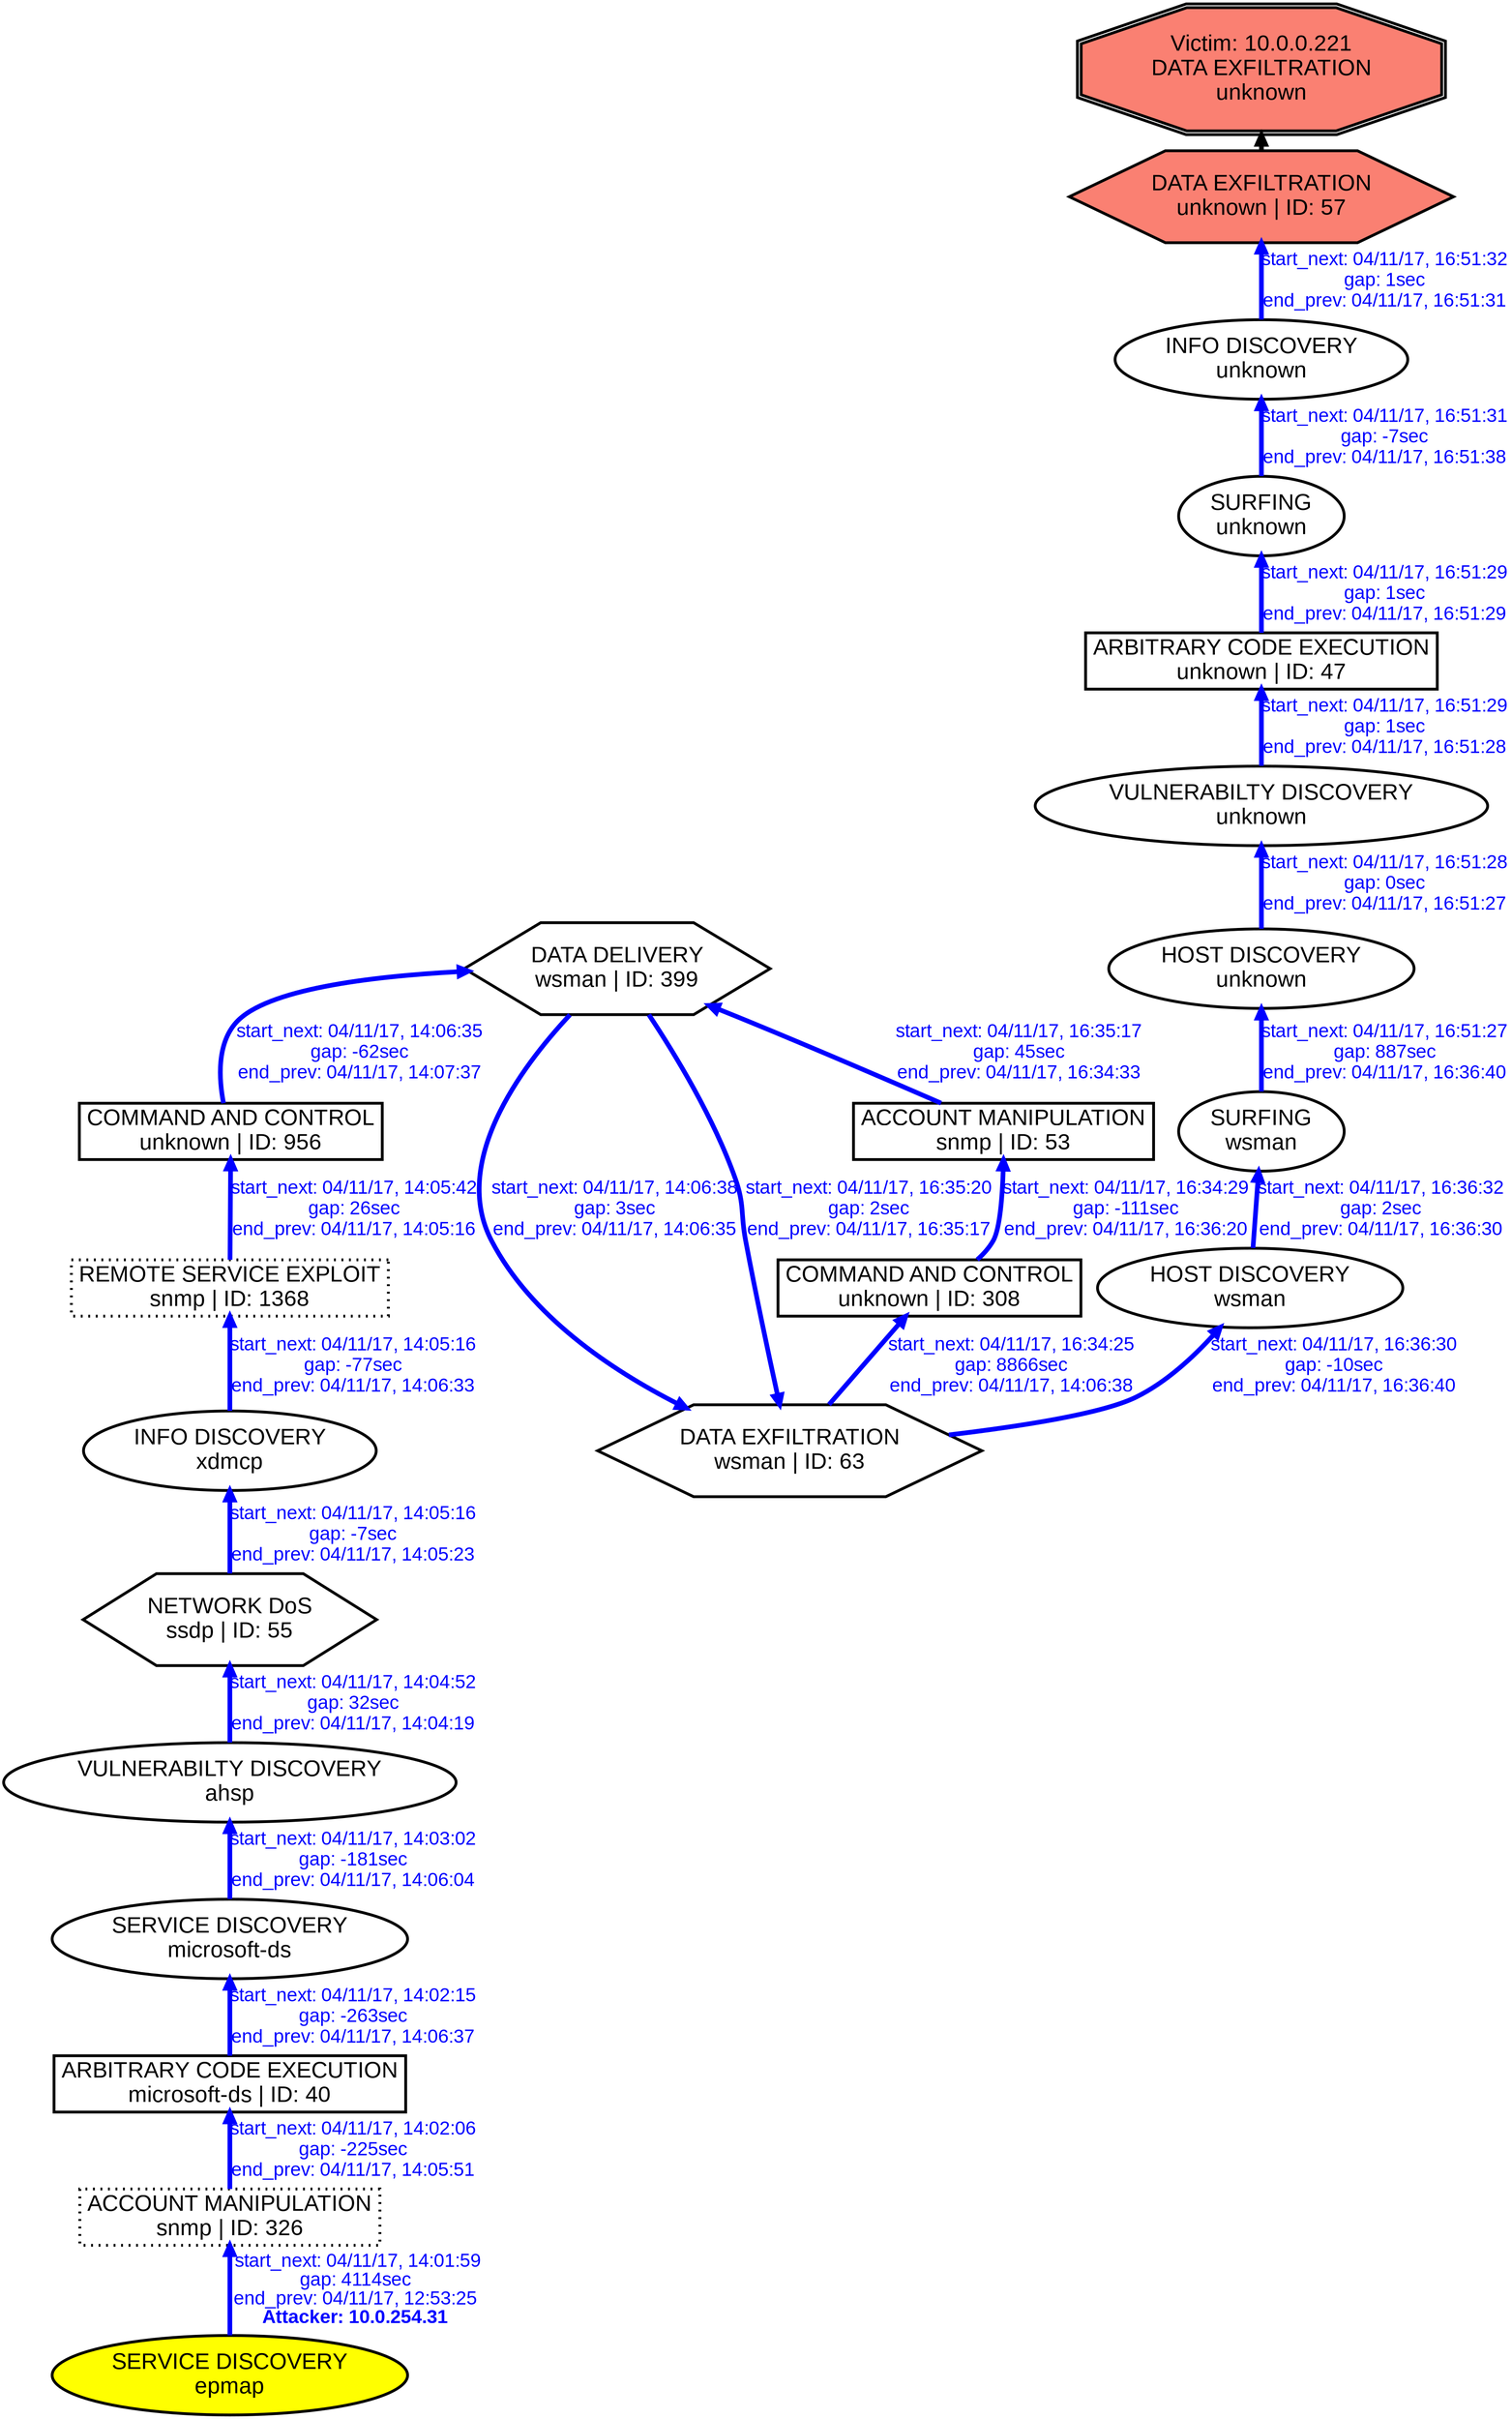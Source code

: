 digraph DATAEXFILTRATIONunknown {
rankdir="BT"; 
 graph [ nodesep="0.1", ranksep="0.02"] 
 node [ fontname=Arial, fontsize=24,penwidth=3]; 
 edge [ fontname=Arial, fontsize=20,penwidth=5 ];
"Victim: 10.0.0.221
DATA EXFILTRATION
unknown" [shape=doubleoctagon, style=filled, fillcolor=salmon];
{ rank = max; "Victim: 10.0.0.221
DATA EXFILTRATION
unknown"}
"DATA EXFILTRATION
unknown | ID: 57" -> "Victim: 10.0.0.221
DATA EXFILTRATION
unknown"
"DATA EXFILTRATION
unknown | ID: 57" [style=filled, fillcolor= salmon]
{ rank=same; "DATA EXFILTRATION
unknown | ID: 57"}
"SERVICE DISCOVERY
epmap" [style=filled, fillcolor= yellow]
"SERVICE DISCOVERY
epmap" -> "ACCOUNT MANIPULATION
snmp | ID: 326" [ color=blue] [label=<<font color="blue"> start_next: 04/11/17, 14:01:59<br/>gap: 4114sec<br/>end_prev: 04/11/17, 12:53:25</font><br/><font color="blue"><b>Attacker: 10.0.254.31</b></font>>]
"ACCOUNT MANIPULATION
snmp | ID: 326" -> "ARBITRARY CODE EXECUTION
microsoft-ds | ID: 40" [ label="start_next: 04/11/17, 14:02:06
gap: -225sec
end_prev: 04/11/17, 14:05:51"][ fontcolor="blue" color=blue]
"ARBITRARY CODE EXECUTION
microsoft-ds | ID: 40" -> "SERVICE DISCOVERY
microsoft-ds" [ label="start_next: 04/11/17, 14:02:15
gap: -263sec
end_prev: 04/11/17, 14:06:37"][ fontcolor="blue" color=blue]
"SERVICE DISCOVERY
microsoft-ds" -> "VULNERABILTY DISCOVERY
ahsp" [ label="start_next: 04/11/17, 14:03:02
gap: -181sec
end_prev: 04/11/17, 14:06:04"][ fontcolor="blue" color=blue]
"VULNERABILTY DISCOVERY
ahsp" -> "NETWORK DoS
ssdp | ID: 55" [ label="start_next: 04/11/17, 14:04:52
gap: 32sec
end_prev: 04/11/17, 14:04:19"][ fontcolor="blue" color=blue]
"NETWORK DoS
ssdp | ID: 55" -> "INFO DISCOVERY
xdmcp" [ label="start_next: 04/11/17, 14:05:16
gap: -7sec
end_prev: 04/11/17, 14:05:23"][ fontcolor="blue" color=blue]
"INFO DISCOVERY
xdmcp" -> "REMOTE SERVICE EXPLOIT
snmp | ID: 1368" [ label="start_next: 04/11/17, 14:05:16
gap: -77sec
end_prev: 04/11/17, 14:06:33"][ fontcolor="blue" color=blue]
"REMOTE SERVICE EXPLOIT
snmp | ID: 1368" -> "COMMAND AND CONTROL
unknown | ID: 956" [ label="start_next: 04/11/17, 14:05:42
gap: 26sec
end_prev: 04/11/17, 14:05:16"][ fontcolor="blue" color=blue]
"COMMAND AND CONTROL
unknown | ID: 956" -> "DATA DELIVERY
wsman | ID: 399" [ label="start_next: 04/11/17, 14:06:35
gap: -62sec
end_prev: 04/11/17, 14:07:37"][ fontcolor="blue" color=blue]
"DATA DELIVERY
wsman | ID: 399" -> "DATA EXFILTRATION
wsman | ID: 63" [ label="start_next: 04/11/17, 14:06:38
gap: 3sec
end_prev: 04/11/17, 14:06:35"][ fontcolor="blue" color=blue]
"DATA EXFILTRATION
wsman | ID: 63" -> "COMMAND AND CONTROL
unknown | ID: 308" [ label="start_next: 04/11/17, 16:34:25
gap: 8866sec
end_prev: 04/11/17, 14:06:38"][ fontcolor="blue" color=blue]
"COMMAND AND CONTROL
unknown | ID: 308" -> "ACCOUNT MANIPULATION
snmp | ID: 53" [ label="start_next: 04/11/17, 16:34:29
gap: -111sec
end_prev: 04/11/17, 16:36:20"][ fontcolor="blue" color=blue]
"ACCOUNT MANIPULATION
snmp | ID: 53" -> "DATA DELIVERY
wsman | ID: 399" [ label="start_next: 04/11/17, 16:35:17
gap: 45sec
end_prev: 04/11/17, 16:34:33"][ fontcolor="blue" color=blue]
"DATA DELIVERY
wsman | ID: 399" -> "DATA EXFILTRATION
wsman | ID: 63" [ label="start_next: 04/11/17, 16:35:20
gap: 2sec
end_prev: 04/11/17, 16:35:17"][ fontcolor="blue" color=blue]
"DATA EXFILTRATION
wsman | ID: 63" -> "HOST DISCOVERY
wsman" [ label="start_next: 04/11/17, 16:36:30
gap: -10sec
end_prev: 04/11/17, 16:36:40"][ fontcolor="blue" color=blue]
"HOST DISCOVERY
wsman" -> "SURFING
wsman" [ label="start_next: 04/11/17, 16:36:32
gap: 2sec
end_prev: 04/11/17, 16:36:30"][ fontcolor="blue" color=blue]
"SURFING
wsman" -> "HOST DISCOVERY
unknown" [ label="start_next: 04/11/17, 16:51:27
gap: 887sec
end_prev: 04/11/17, 16:36:40"][ fontcolor="blue" color=blue]
"HOST DISCOVERY
unknown" -> "VULNERABILTY DISCOVERY
unknown" [ label="start_next: 04/11/17, 16:51:28
gap: 0sec
end_prev: 04/11/17, 16:51:27"][ fontcolor="blue" color=blue]
"VULNERABILTY DISCOVERY
unknown" -> "ARBITRARY CODE EXECUTION
unknown | ID: 47" [ label="start_next: 04/11/17, 16:51:29
gap: 1sec
end_prev: 04/11/17, 16:51:28"][ fontcolor="blue" color=blue]
"ARBITRARY CODE EXECUTION
unknown | ID: 47" -> "SURFING
unknown" [ label="start_next: 04/11/17, 16:51:29
gap: 1sec
end_prev: 04/11/17, 16:51:29"][ fontcolor="blue" color=blue]
"SURFING
unknown" -> "INFO DISCOVERY
unknown" [ label="start_next: 04/11/17, 16:51:31
gap: -7sec
end_prev: 04/11/17, 16:51:38"][ fontcolor="blue" color=blue]
"INFO DISCOVERY
unknown" -> "DATA EXFILTRATION
unknown | ID: 57" [ label="start_next: 04/11/17, 16:51:32
gap: 1sec
end_prev: 04/11/17, 16:51:31"][ fontcolor="blue" color=blue]
"SERVICE DISCOVERY
epmap" [shape=oval]
"SERVICE DISCOVERY
epmap" [tooltip="ET SCAN Behavioral Unusual Port 135 traffic Potential Scan or Infection
ET SCAN Behavioral Unusual Port 139 traffic Potential Scan or Infection"]
"ACCOUNT MANIPULATION
snmp | ID: 326" [style="dotted", shape=box]
"ACCOUNT MANIPULATION
snmp | ID: 326" [tooltip="GPL SNMP private access udp
GPL SNMP public access udp"]
"ARBITRARY CODE EXECUTION
microsoft-ds | ID: 40" [shape=box]
"ARBITRARY CODE EXECUTION
microsoft-ds | ID: 40" [tooltip="GPL MISC UPnP malformed advertisement
GPL NETBIOS DCERPC Remote Activation bind attempt
GPL NETBIOS SMB-DS Session Setup NTMLSSP unicode asn1 overflow attempt
GPL NETBIOS DCERPC IActivation little endian bind attempt"]
"SERVICE DISCOVERY
microsoft-ds" [shape=oval]
"SERVICE DISCOVERY
microsoft-ds" [tooltip="ET SCAN Behavioral Unusual Port 445 traffic Potential Scan or Infection"]
"VULNERABILTY DISCOVERY
ahsp" [shape=oval]
"VULNERABILTY DISCOVERY
ahsp" [tooltip="ET POLICY Suspicious inbound to mySQL port 3306
ET POLICY Suspicious inbound to mSQL port 4333"]
"NETWORK DoS
ssdp | ID: 55" [shape=hexagon]
"NETWORK DoS
ssdp | ID: 55" [tooltip="ET DOS Possible SSDP Amplification Scan in Progress
ET DOS Microsoft Remote Desktop (RDP) Syn then Reset 30 Second DoS Attempt"]
"INFO DISCOVERY
xdmcp" [shape=oval]
"INFO DISCOVERY
xdmcp" [tooltip="GPL WEB_SERVER mod_gzip_status access
GPL RPC xdmcp info query"]
"REMOTE SERVICE EXPLOIT
snmp | ID: 1368" [style="dotted", shape=box]
"REMOTE SERVICE EXPLOIT
snmp | ID: 1368" [tooltip="ET SNMP Samsung Printer SNMP Hardcode RW Community String"]
"COMMAND AND CONTROL
unknown | ID: 956" [shape=box]
"COMMAND AND CONTROL
unknown | ID: 956" [tooltip="ET POLICY RDP connection confirm"]
"DATA DELIVERY
wsman | ID: 399" [shape=hexagon]
"DATA DELIVERY
wsman | ID: 399" [tooltip="GPL WEB_SERVER perl post attempt"]
"DATA EXFILTRATION
wsman | ID: 63" [shape=hexagon]
"DATA EXFILTRATION
wsman | ID: 63" [tooltip="ET WEB_SPECIFIC_APPS PHP-CGI query string parameter vulnerability"]
"COMMAND AND CONTROL
unknown | ID: 308" [shape=box]
"COMMAND AND CONTROL
unknown | ID: 308" [tooltip="ET POLICY RDP connection confirm"]
"ACCOUNT MANIPULATION
snmp | ID: 53" [shape=box]
"ACCOUNT MANIPULATION
snmp | ID: 53" [tooltip="GPL SNMP private access udp
GPL SNMP public access udp"]
"HOST DISCOVERY
wsman" [shape=oval]
"HOST DISCOVERY
wsman" [tooltip="ET SCAN Possible Nmap User-Agent Observed
ET SCAN Nmap Scripting Engine User-Agent Detected (Nmap Scripting Engine)"]
"SURFING
wsman" [shape=oval]
"SURFING
wsman" [tooltip="ET WEB_SERVER WEB-PHP phpinfo access"]
"HOST DISCOVERY
unknown" [shape=oval]
"HOST DISCOVERY
unknown" [tooltip="ET SCAN Possible Nmap User-Agent Observed
ET SCAN Nmap Scripting Engine User-Agent Detected (Nmap Scripting Engine)"]
"VULNERABILTY DISCOVERY
unknown" [shape=oval]
"VULNERABILTY DISCOVERY
unknown" [tooltip="ET SCAN Nikto Web App Scan in Progress"]
"ARBITRARY CODE EXECUTION
unknown | ID: 47" [shape=box]
"ARBITRARY CODE EXECUTION
unknown | ID: 47" [tooltip="ET CURRENT_EVENTS QNAP Shellshock CVE-2014-6271"]
"SURFING
unknown" [shape=oval]
"SURFING
unknown" [tooltip="ET WEB_SERVER WEB-PHP phpinfo access"]
"INFO DISCOVERY
unknown" [shape=oval]
"INFO DISCOVERY
unknown" [tooltip="GPL WEB_SERVER globals.pl access"]
"DATA EXFILTRATION
unknown | ID: 57" [shape=hexagon]
"DATA EXFILTRATION
unknown | ID: 57" [tooltip="ET WEB_SPECIFIC_APPS PHP-CGI query string parameter vulnerability"]
}
